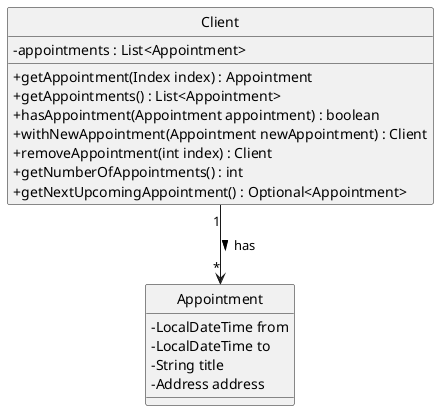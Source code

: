 @startuml
' uncomment the lines below to set icons to `+` and `-` instead
skinparam classAttributeIconSize 0
skinparam usecaseAttributeIconSize 0

hide circle

class Client {
    - appointments : List<Appointment>

    + getAppointment(Index index) : Appointment
    + getAppointments() : List<Appointment>
    + hasAppointment(Appointment appointment) : boolean
    + withNewAppointment(Appointment newAppointment) : Client
    + removeAppointment(int index) : Client
    + getNumberOfAppointments() : int
    + getNextUpcomingAppointment() : Optional<Appointment>
}

class Appointment {
    - LocalDateTime from
    - LocalDateTime to
    - String title
    - Address address
}


Client "1" --> "*" Appointment : has >
@enduml
